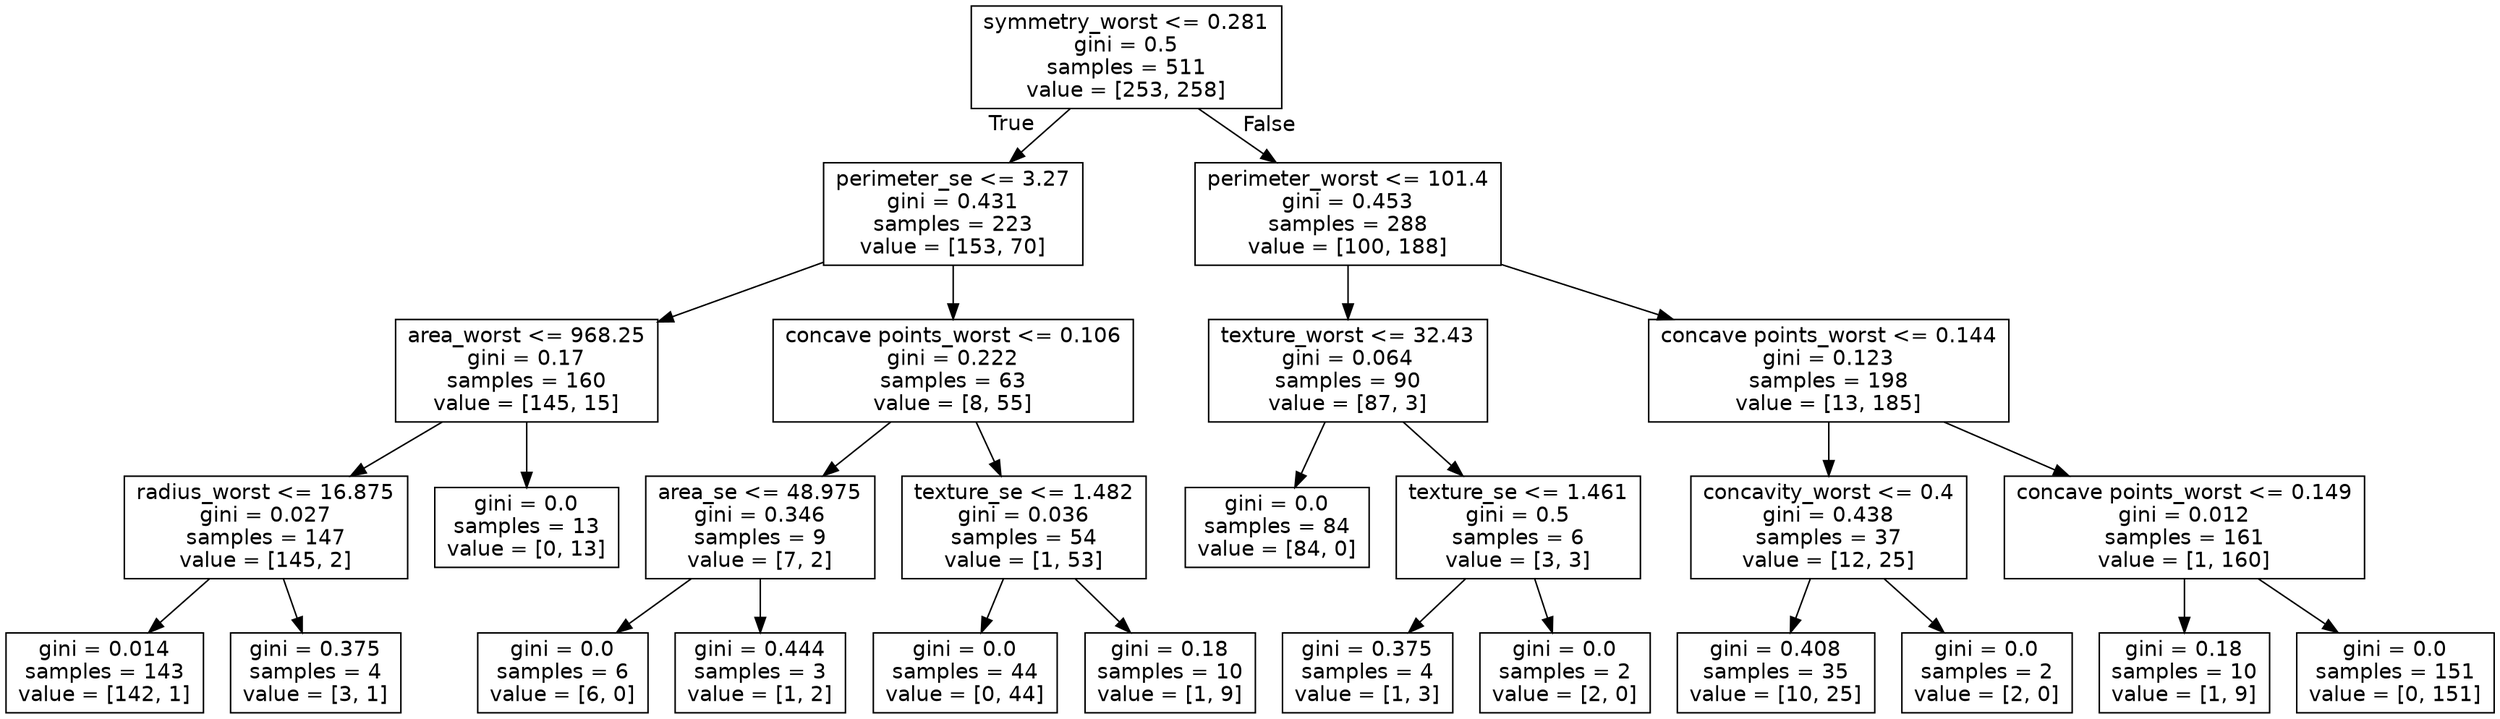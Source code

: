 digraph Tree {
node [shape=box, fontname="helvetica"] ;
edge [fontname="helvetica"] ;
0 [label="symmetry_worst <= 0.281\ngini = 0.5\nsamples = 511\nvalue = [253, 258]"] ;
1 [label="perimeter_se <= 3.27\ngini = 0.431\nsamples = 223\nvalue = [153, 70]"] ;
0 -> 1 [labeldistance=2.5, labelangle=45, headlabel="True"] ;
2 [label="area_worst <= 968.25\ngini = 0.17\nsamples = 160\nvalue = [145, 15]"] ;
1 -> 2 ;
3 [label="radius_worst <= 16.875\ngini = 0.027\nsamples = 147\nvalue = [145, 2]"] ;
2 -> 3 ;
4 [label="gini = 0.014\nsamples = 143\nvalue = [142, 1]"] ;
3 -> 4 ;
5 [label="gini = 0.375\nsamples = 4\nvalue = [3, 1]"] ;
3 -> 5 ;
6 [label="gini = 0.0\nsamples = 13\nvalue = [0, 13]"] ;
2 -> 6 ;
7 [label="concave points_worst <= 0.106\ngini = 0.222\nsamples = 63\nvalue = [8, 55]"] ;
1 -> 7 ;
8 [label="area_se <= 48.975\ngini = 0.346\nsamples = 9\nvalue = [7, 2]"] ;
7 -> 8 ;
9 [label="gini = 0.0\nsamples = 6\nvalue = [6, 0]"] ;
8 -> 9 ;
10 [label="gini = 0.444\nsamples = 3\nvalue = [1, 2]"] ;
8 -> 10 ;
11 [label="texture_se <= 1.482\ngini = 0.036\nsamples = 54\nvalue = [1, 53]"] ;
7 -> 11 ;
12 [label="gini = 0.0\nsamples = 44\nvalue = [0, 44]"] ;
11 -> 12 ;
13 [label="gini = 0.18\nsamples = 10\nvalue = [1, 9]"] ;
11 -> 13 ;
14 [label="perimeter_worst <= 101.4\ngini = 0.453\nsamples = 288\nvalue = [100, 188]"] ;
0 -> 14 [labeldistance=2.5, labelangle=-45, headlabel="False"] ;
15 [label="texture_worst <= 32.43\ngini = 0.064\nsamples = 90\nvalue = [87, 3]"] ;
14 -> 15 ;
16 [label="gini = 0.0\nsamples = 84\nvalue = [84, 0]"] ;
15 -> 16 ;
17 [label="texture_se <= 1.461\ngini = 0.5\nsamples = 6\nvalue = [3, 3]"] ;
15 -> 17 ;
18 [label="gini = 0.375\nsamples = 4\nvalue = [1, 3]"] ;
17 -> 18 ;
19 [label="gini = 0.0\nsamples = 2\nvalue = [2, 0]"] ;
17 -> 19 ;
20 [label="concave points_worst <= 0.144\ngini = 0.123\nsamples = 198\nvalue = [13, 185]"] ;
14 -> 20 ;
21 [label="concavity_worst <= 0.4\ngini = 0.438\nsamples = 37\nvalue = [12, 25]"] ;
20 -> 21 ;
22 [label="gini = 0.408\nsamples = 35\nvalue = [10, 25]"] ;
21 -> 22 ;
23 [label="gini = 0.0\nsamples = 2\nvalue = [2, 0]"] ;
21 -> 23 ;
24 [label="concave points_worst <= 0.149\ngini = 0.012\nsamples = 161\nvalue = [1, 160]"] ;
20 -> 24 ;
25 [label="gini = 0.18\nsamples = 10\nvalue = [1, 9]"] ;
24 -> 25 ;
26 [label="gini = 0.0\nsamples = 151\nvalue = [0, 151]"] ;
24 -> 26 ;
}
